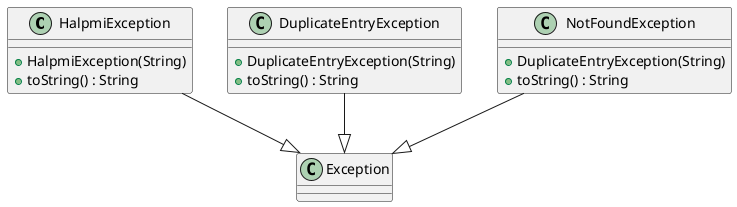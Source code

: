 @startuml
'https://plantuml.com/class-diagram

class HalpmiException {
    +HalpmiException(String)
    +toString() : String
}
class DuplicateEntryException {
    +DuplicateEntryException(String)
    +toString() : String
 }

class NotFoundException {
    +DuplicateEntryException(String)
    +toString() : String
}
DuplicateEntryException --|> Exception
HalpmiException --|> Exception
NotFoundException --|> Exception
@enduml